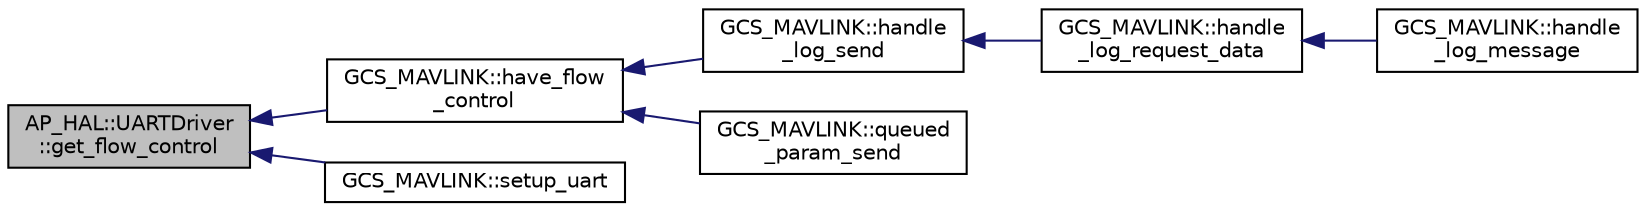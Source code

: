digraph "AP_HAL::UARTDriver::get_flow_control"
{
 // INTERACTIVE_SVG=YES
  edge [fontname="Helvetica",fontsize="10",labelfontname="Helvetica",labelfontsize="10"];
  node [fontname="Helvetica",fontsize="10",shape=record];
  rankdir="LR";
  Node1 [label="AP_HAL::UARTDriver\l::get_flow_control",height=0.2,width=0.4,color="black", fillcolor="grey75", style="filled", fontcolor="black"];
  Node1 -> Node2 [dir="back",color="midnightblue",fontsize="10",style="solid",fontname="Helvetica"];
  Node2 [label="GCS_MAVLINK::have_flow\l_control",height=0.2,width=0.4,color="black", fillcolor="white", style="filled",URL="$classGCS__MAVLINK.html#a6cdd32aa5f870bf03ffdd6aa79d5fa93"];
  Node2 -> Node3 [dir="back",color="midnightblue",fontsize="10",style="solid",fontname="Helvetica"];
  Node3 [label="GCS_MAVLINK::handle\l_log_send",height=0.2,width=0.4,color="black", fillcolor="white", style="filled",URL="$classGCS__MAVLINK.html#af4f36c08fe81ee49ab53b1626d8da8ec"];
  Node3 -> Node4 [dir="back",color="midnightblue",fontsize="10",style="solid",fontname="Helvetica"];
  Node4 [label="GCS_MAVLINK::handle\l_log_request_data",height=0.2,width=0.4,color="black", fillcolor="white", style="filled",URL="$classGCS__MAVLINK.html#a9685f685665e932079522a281086b581"];
  Node4 -> Node5 [dir="back",color="midnightblue",fontsize="10",style="solid",fontname="Helvetica"];
  Node5 [label="GCS_MAVLINK::handle\l_log_message",height=0.2,width=0.4,color="black", fillcolor="white", style="filled",URL="$classGCS__MAVLINK.html#add8326241719712dc068a07845bf476c"];
  Node2 -> Node6 [dir="back",color="midnightblue",fontsize="10",style="solid",fontname="Helvetica"];
  Node6 [label="GCS_MAVLINK::queued\l_param_send",height=0.2,width=0.4,color="black", fillcolor="white", style="filled",URL="$classGCS__MAVLINK.html#a508b2da2af9a77f175c60cac467cec70",tooltip="Send the next pending parameter, called from deferred message handling code. "];
  Node1 -> Node7 [dir="back",color="midnightblue",fontsize="10",style="solid",fontname="Helvetica"];
  Node7 [label="GCS_MAVLINK::setup_uart",height=0.2,width=0.4,color="black", fillcolor="white", style="filled",URL="$classGCS__MAVLINK.html#a0680c93d81d7de3273931c5bccc890f5"];
}
